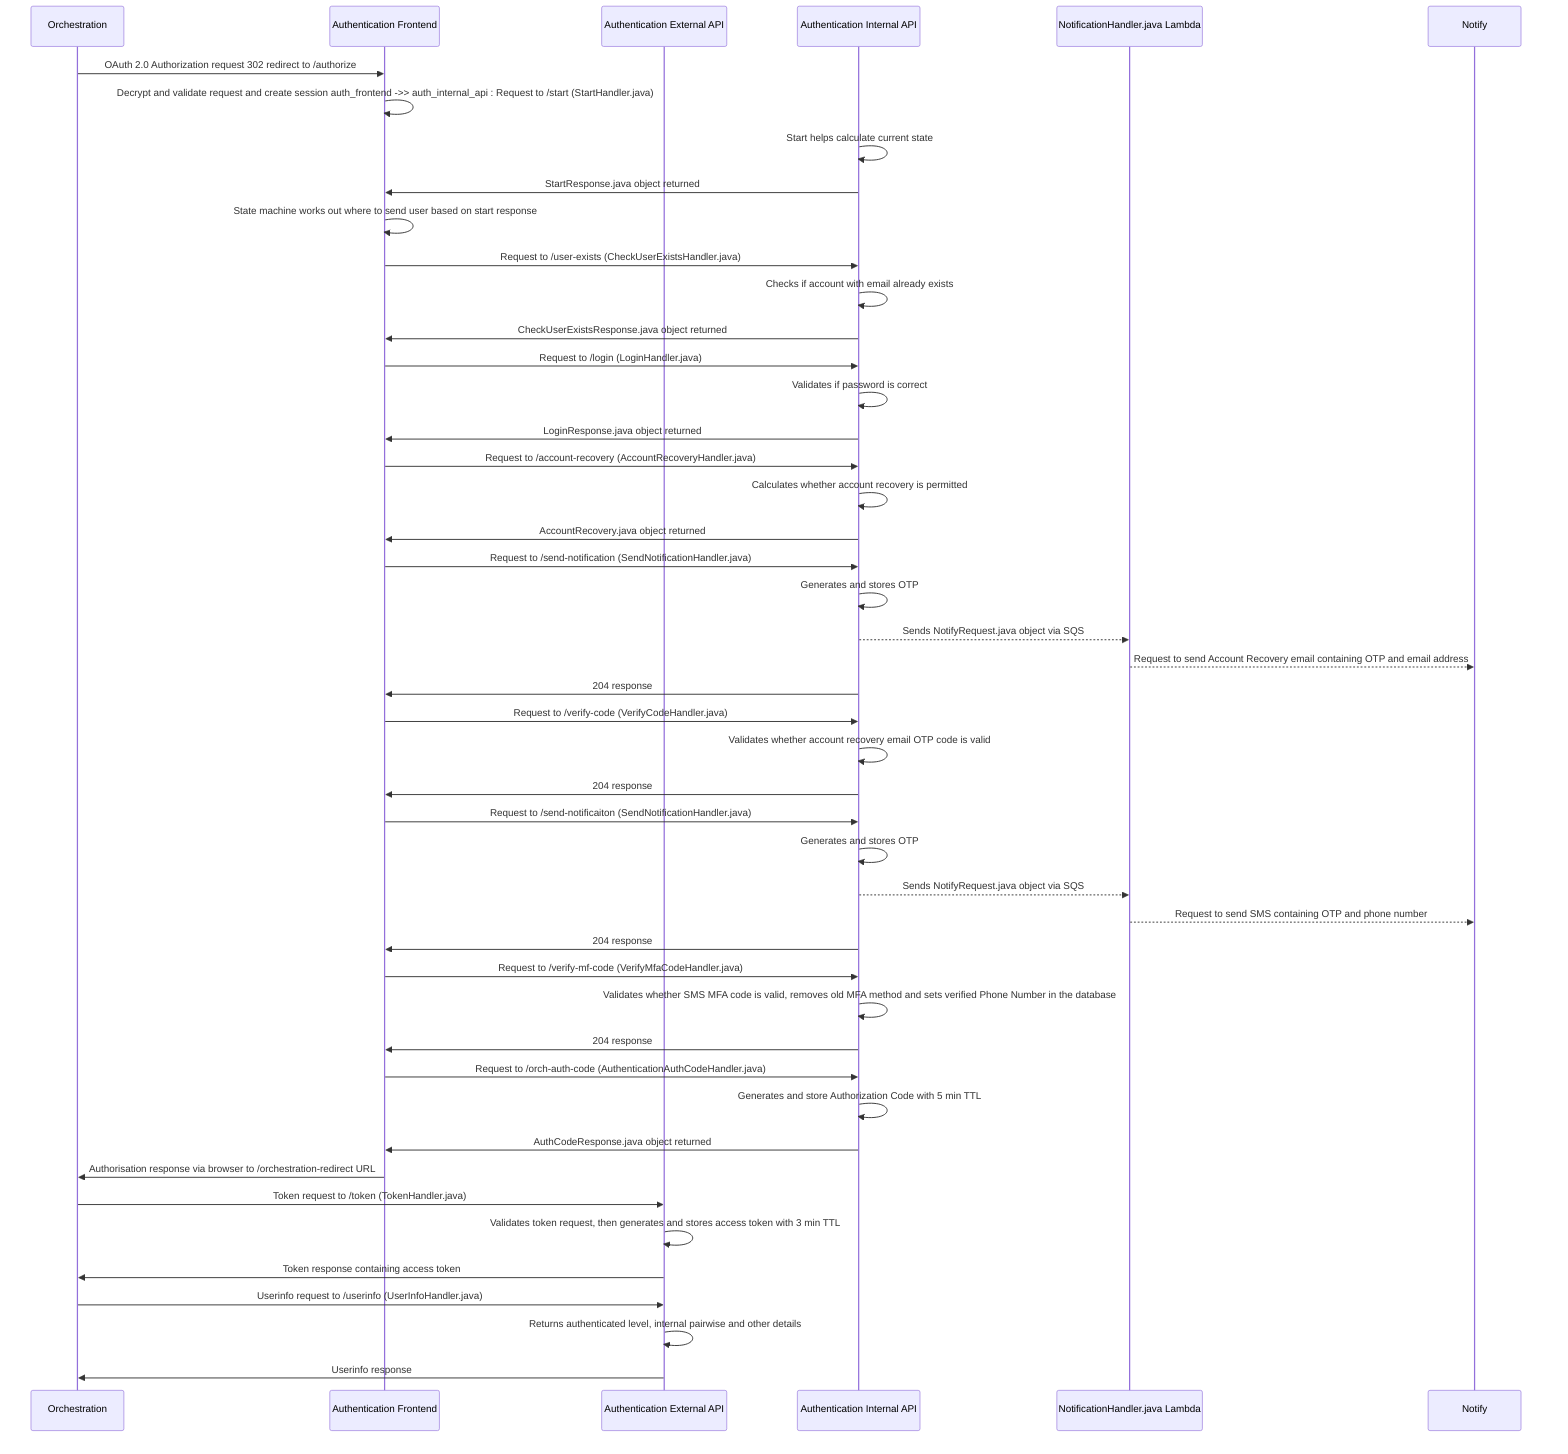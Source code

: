 sequenceDiagram
    participant orch_api as Orchestration
    participant auth_frontend as Authentication Frontend
    participant auth_external_api as Authentication External API
    participant auth_internal_api as Authentication Internal API
    participant notification_queue as NotificationHandler.java Lambda   
    participant notify as Notify   
    orch_api ->> auth_frontend : OAuth 2.0 Authorization request 302 redirect to /authorize 
    auth_frontend ->> auth_frontend : Decrypt and validate request and create session    auth_frontend ->> auth_internal_api : Request to /start (StartHandler.java)
    auth_internal_api ->> auth_internal_api : Start helps calculate current state
    auth_internal_api ->> auth_frontend : StartResponse.java object returned
    auth_frontend ->> auth_frontend : State machine works out where to send user based on start response
    auth_frontend ->> auth_internal_api : Request to /user-exists (CheckUserExistsHandler.java)
    auth_internal_api ->> auth_internal_api : Checks if account with email already exists
    auth_internal_api ->> auth_frontend: CheckUserExistsResponse.java object returned
    auth_frontend ->> auth_internal_api : Request to /login (LoginHandler.java)
    auth_internal_api ->> auth_internal_api : Validates if password is correct
    auth_internal_api ->> auth_frontend: LoginResponse.java object returned
    auth_frontend ->> auth_internal_api : Request to /account-recovery (AccountRecoveryHandler.java)
    auth_internal_api ->> auth_internal_api : Calculates whether account recovery is permitted
    auth_internal_api ->> auth_frontend: AccountRecovery.java object returned
    auth_frontend ->> auth_internal_api : Request to /send-notification (SendNotificationHandler.java)
    auth_internal_api ->> auth_internal_api : Generates and stores OTP
    auth_internal_api -->> notification_queue : Sends NotifyRequest.java object via SQS
    notification_queue -->> notify : Request to send Account Recovery email containing OTP and email address
    auth_internal_api ->> auth_frontend : 204 response
    auth_frontend ->> auth_internal_api : Request to /verify-code (VerifyCodeHandler.java)
    auth_internal_api ->> auth_internal_api : Validates whether account recovery email OTP code is valid
    auth_internal_api ->> auth_frontend: 204 response
    auth_frontend ->> auth_internal_api : Request to /send-notificaiton (SendNotificationHandler.java)
    auth_internal_api ->> auth_internal_api : Generates and stores OTP
    auth_internal_api -->> notification_queue : Sends NotifyRequest.java object via SQS
    notification_queue -->> notify : Request to send SMS containing OTP and phone number
    auth_internal_api ->> auth_frontend : 204 response 
    auth_frontend ->> auth_internal_api : Request to /verify-mf-code (VerifyMfaCodeHandler.java)
    auth_internal_api ->> auth_internal_api : Validates whether SMS MFA code is valid, removes old MFA method and sets verified Phone Number in the database
    auth_internal_api ->> auth_frontend: 204 response
    auth_frontend ->> auth_internal_api : Request to /orch-auth-code (AuthenticationAuthCodeHandler.java)
    auth_internal_api ->> auth_internal_api : Generates and store Authorization Code with 5 min TTL
    auth_internal_api ->> auth_frontend: AuthCodeResponse.java object returned
    auth_frontend ->> orch_api : Authorisation response via browser to /orchestration-redirect URL
    orch_api ->> auth_external_api: Token request to /token (TokenHandler.java)
    auth_external_api ->> auth_external_api : Validates token request, then generates and stores access token with 3 min TTL
    auth_external_api ->> orch_api : Token response containing access token
    orch_api ->> auth_external_api: Userinfo request to /userinfo (UserInfoHandler.java)
    auth_external_api ->> auth_external_api: Returns authenticated level, internal pairwise and other details
    auth_external_api ->> orch_api : Userinfo response